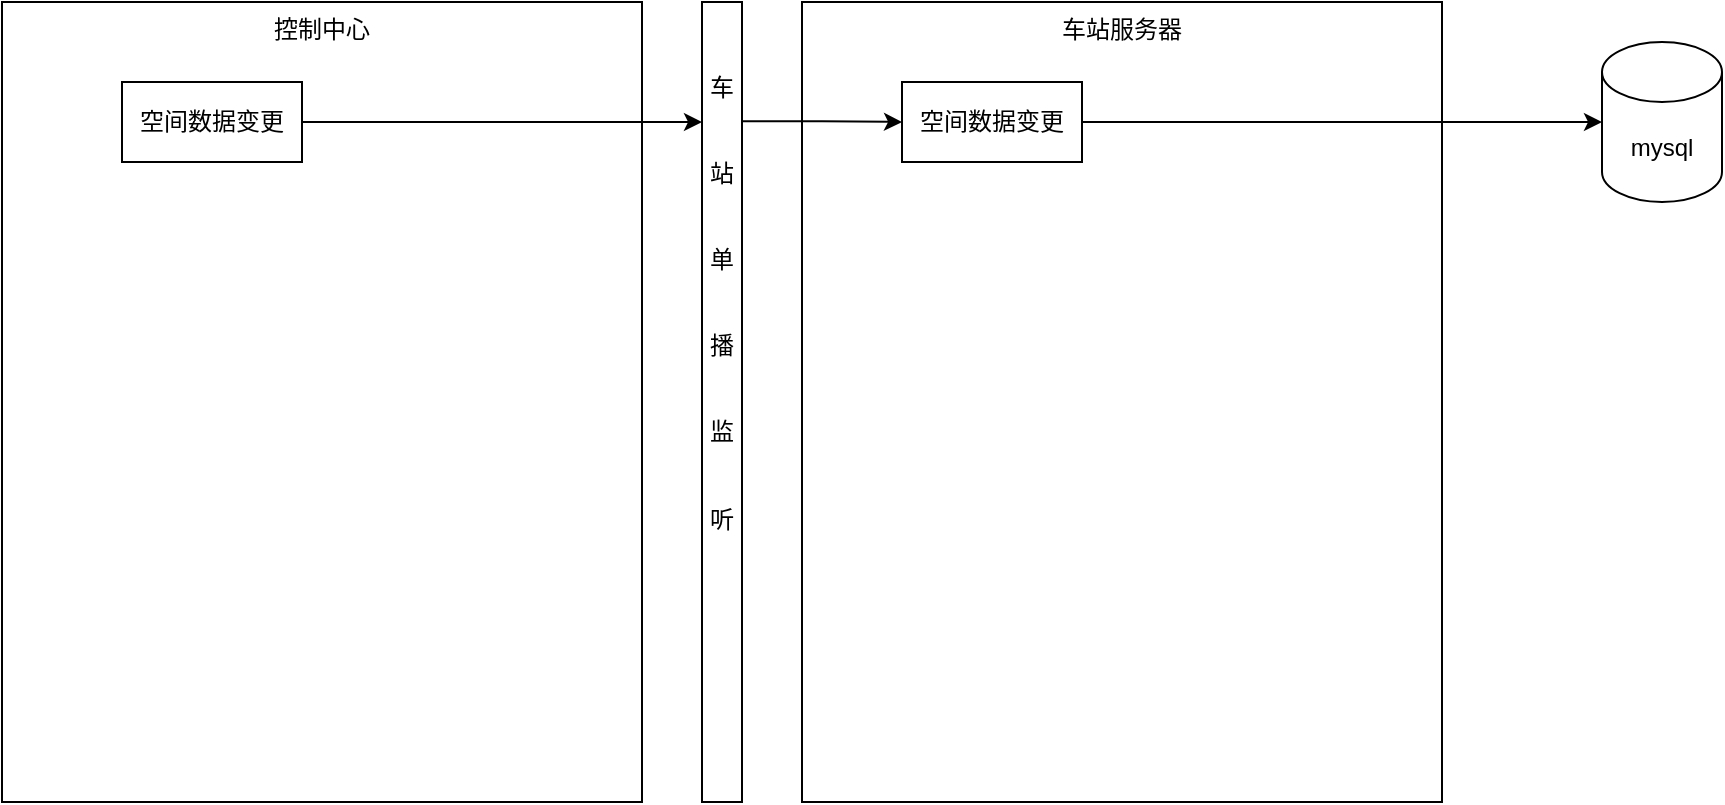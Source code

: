 <mxfile version="21.3.7" type="github">
  <diagram name="第 1 页" id="WxWkG-pKVZrvrhtKARHQ">
    <mxGraphModel dx="1276" dy="642" grid="1" gridSize="10" guides="1" tooltips="1" connect="1" arrows="1" fold="1" page="1" pageScale="1" pageWidth="827" pageHeight="1169" math="0" shadow="0">
      <root>
        <mxCell id="0" />
        <mxCell id="1" parent="0" />
        <mxCell id="0j8o82cNpgkUUYvZBguO-3" value="车站服务器" style="rounded=0;whiteSpace=wrap;html=1;align=center;verticalAlign=top;" vertex="1" parent="1">
          <mxGeometry x="480" y="80" width="320" height="400" as="geometry" />
        </mxCell>
        <mxCell id="tU39EX-5FNikzCLGRdo--1" value="控制中心" style="rounded=0;whiteSpace=wrap;html=1;align=center;verticalAlign=top;" parent="1" vertex="1">
          <mxGeometry x="80" y="80" width="320" height="400" as="geometry" />
        </mxCell>
        <mxCell id="0j8o82cNpgkUUYvZBguO-8" style="edgeStyle=orthogonalEdgeStyle;rounded=0;orthogonalLoop=1;jettySize=auto;html=1;exitX=0.989;exitY=0.149;exitDx=0;exitDy=0;entryX=0;entryY=0.5;entryDx=0;entryDy=0;exitPerimeter=0;" edge="1" parent="1" source="0j8o82cNpgkUUYvZBguO-1" target="0j8o82cNpgkUUYvZBguO-4">
          <mxGeometry relative="1" as="geometry" />
        </mxCell>
        <mxCell id="0j8o82cNpgkUUYvZBguO-1" value="&lt;br&gt;&lt;br&gt;车&lt;br&gt;&lt;br&gt;&lt;br&gt;站&lt;br&gt;&lt;br&gt;&lt;br&gt;单&lt;br&gt;&lt;br&gt;&lt;br&gt;播&lt;br&gt;&lt;br&gt;&lt;br&gt;监&lt;br&gt;&lt;br&gt;&lt;br&gt;听" style="rounded=0;whiteSpace=wrap;html=1;align=center;verticalAlign=top;" vertex="1" parent="1">
          <mxGeometry x="430" y="80" width="20" height="400" as="geometry" />
        </mxCell>
        <mxCell id="0j8o82cNpgkUUYvZBguO-7" style="edgeStyle=orthogonalEdgeStyle;rounded=0;orthogonalLoop=1;jettySize=auto;html=1;exitX=1;exitY=0.5;exitDx=0;exitDy=0;" edge="1" parent="1" source="0j8o82cNpgkUUYvZBguO-2">
          <mxGeometry relative="1" as="geometry">
            <mxPoint x="430" y="140" as="targetPoint" />
          </mxGeometry>
        </mxCell>
        <mxCell id="0j8o82cNpgkUUYvZBguO-2" value="空间数据变更" style="rounded=0;whiteSpace=wrap;html=1;" vertex="1" parent="1">
          <mxGeometry x="140" y="120" width="90" height="40" as="geometry" />
        </mxCell>
        <mxCell id="0j8o82cNpgkUUYvZBguO-9" style="edgeStyle=orthogonalEdgeStyle;rounded=0;orthogonalLoop=1;jettySize=auto;html=1;exitX=1;exitY=0.5;exitDx=0;exitDy=0;entryX=0;entryY=0.5;entryDx=0;entryDy=0;entryPerimeter=0;" edge="1" parent="1" source="0j8o82cNpgkUUYvZBguO-4" target="0j8o82cNpgkUUYvZBguO-10">
          <mxGeometry relative="1" as="geometry">
            <mxPoint x="857.18" y="140" as="targetPoint" />
          </mxGeometry>
        </mxCell>
        <mxCell id="0j8o82cNpgkUUYvZBguO-4" value="空间数据变更" style="rounded=0;whiteSpace=wrap;html=1;" vertex="1" parent="1">
          <mxGeometry x="530" y="120" width="90" height="40" as="geometry" />
        </mxCell>
        <mxCell id="0j8o82cNpgkUUYvZBguO-10" value="mysql" style="shape=cylinder3;whiteSpace=wrap;html=1;boundedLbl=1;backgroundOutline=1;size=15;" vertex="1" parent="1">
          <mxGeometry x="880" y="100" width="60" height="80" as="geometry" />
        </mxCell>
      </root>
    </mxGraphModel>
  </diagram>
</mxfile>
